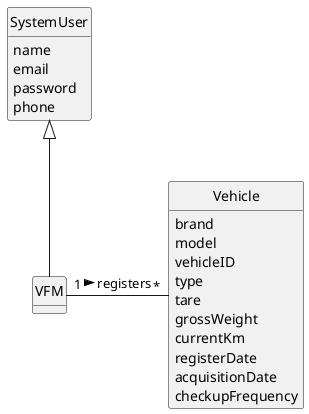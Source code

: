 @startuml
skinparam monochrome true
skinparam packageStyle rectangle
skinparam shadowing false

'left to right direction

skinparam classAttributeIconSize 0

hide circle
hide methods

class SystemUser {
    name
    email
    password
    phone

}
class Vehicle {
   brand
   model
   vehicleID
   type
   tare
   grossWeight
   currentKm
   registerDate
   acquisitionDate
   checkupFrequency
}


class VFM{

}


VFM "1" - "*" Vehicle: registers >
SystemUser <|-- VFM
@enduml